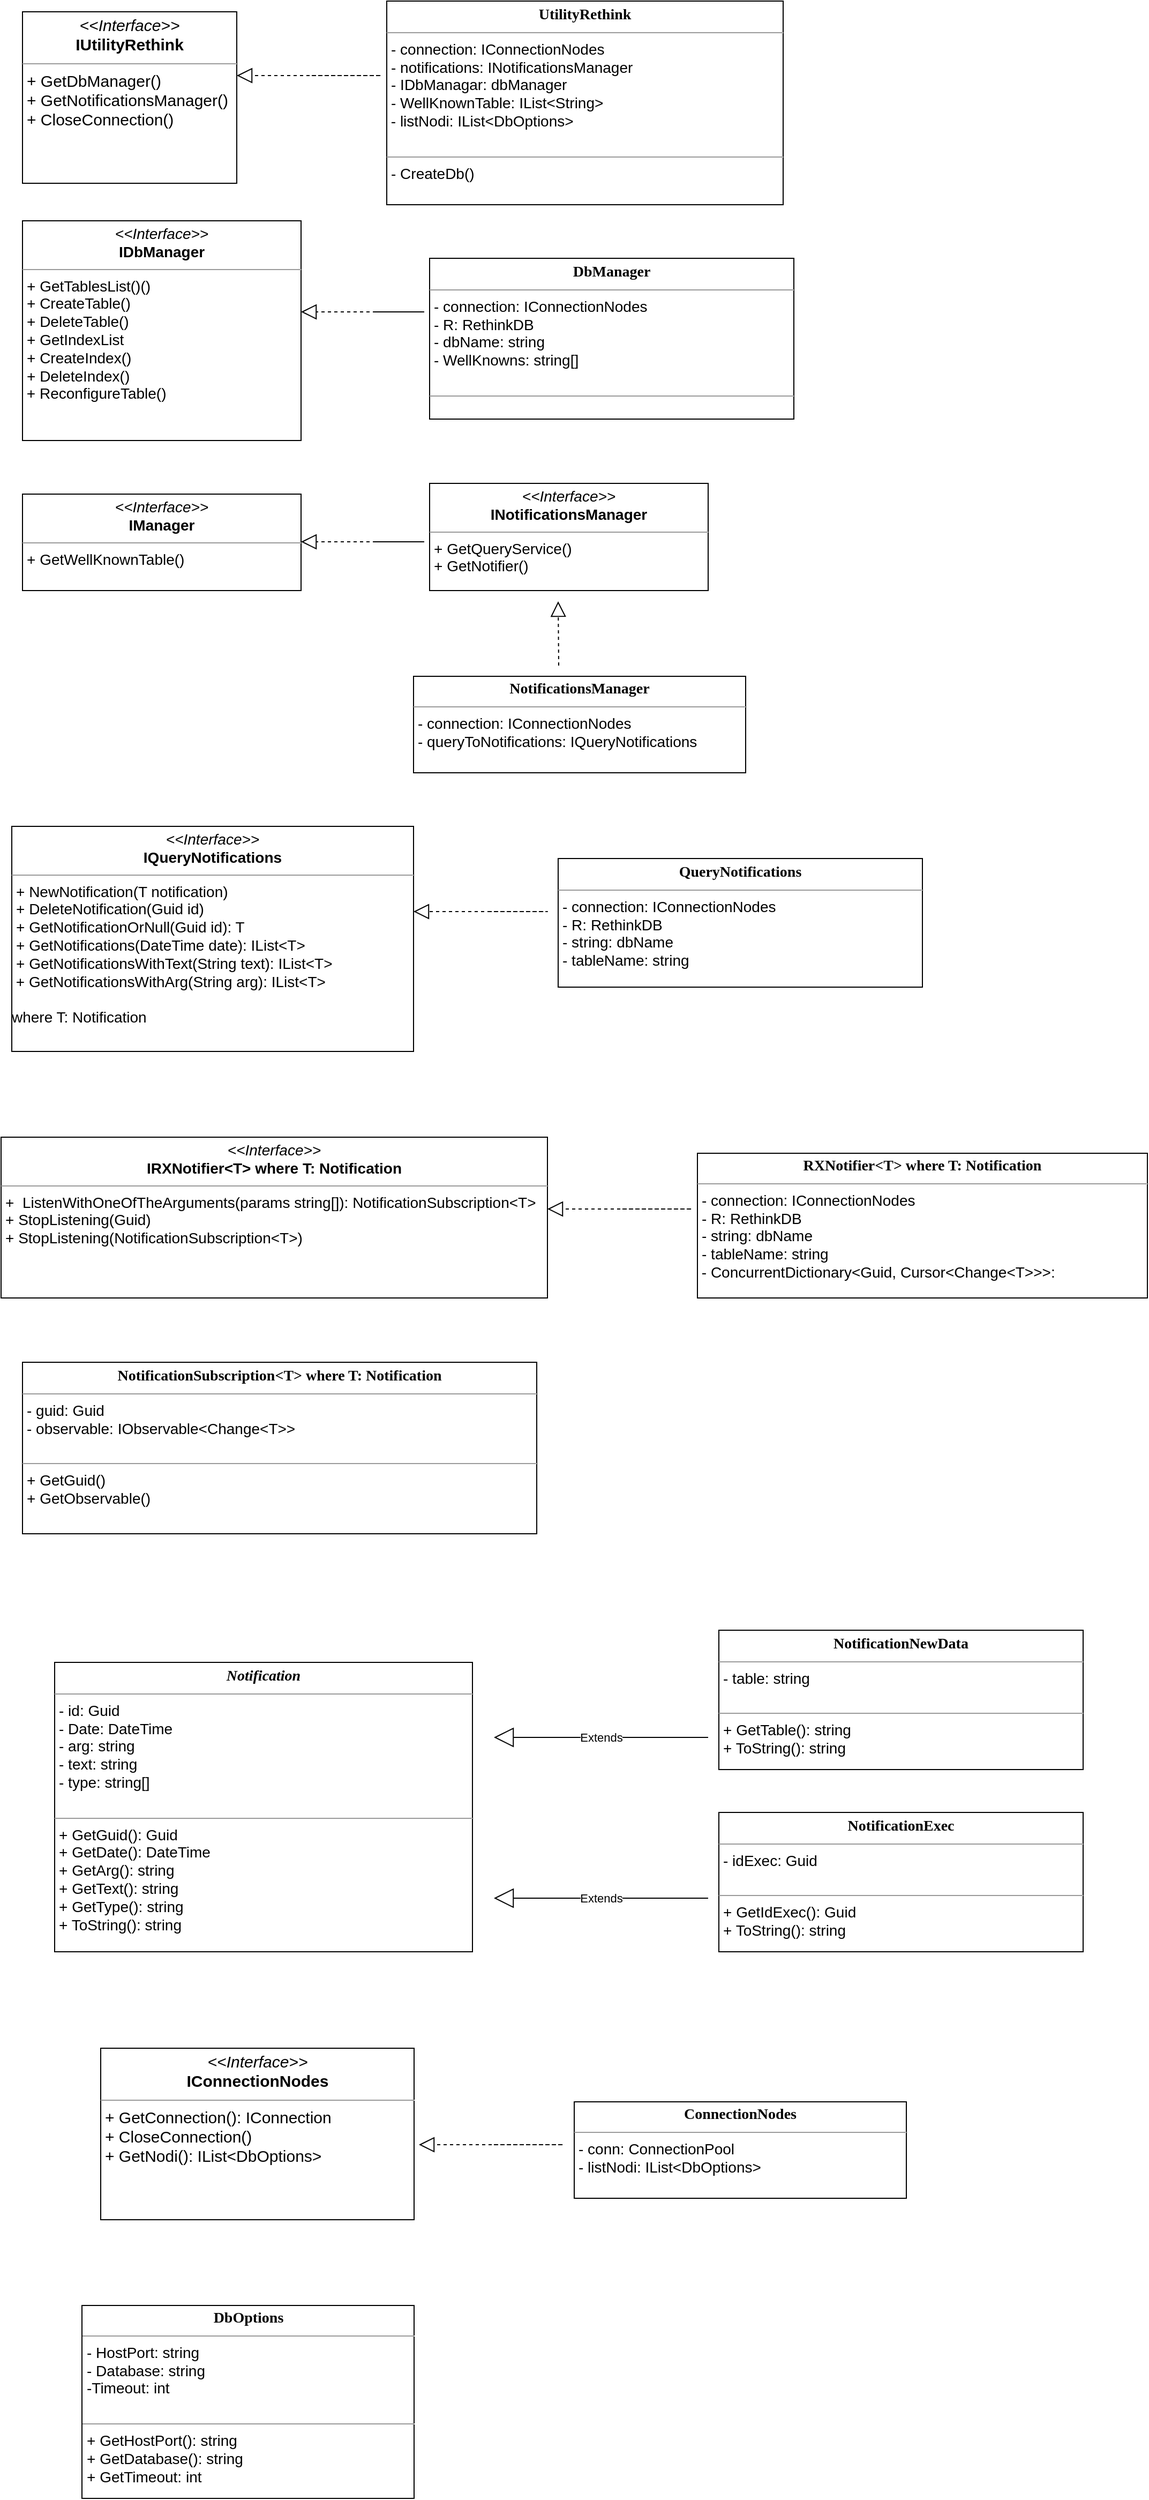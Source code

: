 <mxfile version="13.10.1" type="device"><diagram name="Page-1" id="c4acf3e9-155e-7222-9cf6-157b1a14988f"><mxGraphModel dx="1422" dy="737" grid="1" gridSize="10" guides="1" tooltips="1" connect="1" arrows="1" fold="1" page="1" pageScale="1" pageWidth="850" pageHeight="1100" background="#ffffff" math="0" shadow="0"><root><mxCell id="0"/><mxCell id="1" parent="0"/><mxCell id="5d2195bd80daf111-35" style="edgeStyle=orthogonalEdgeStyle;rounded=0;html=1;dashed=1;labelBackgroundColor=none;startFill=0;endArrow=open;endFill=0;endSize=10;fontFamily=Verdana;fontSize=10;" parent="1" edge="1"><mxGeometry relative="1" as="geometry"><Array as="points"><mxPoint x="545" y="970"/><mxPoint x="545" y="970"/></Array><mxPoint x="545" y="963" as="sourcePoint"/></mxGeometry></mxCell><mxCell id="5d2195bd80daf111-18" value="&lt;p style=&quot;margin: 4px 0px 0px ; text-align: center ; font-size: 15px&quot;&gt;&lt;font style=&quot;font-size: 15px&quot;&gt;&lt;i&gt;&amp;lt;&amp;lt;Interface&amp;gt;&amp;gt;&lt;/i&gt;&lt;br&gt;&lt;b&gt;IUtilityRethink&lt;/b&gt;&lt;/font&gt;&lt;/p&gt;&lt;hr size=&quot;1&quot; style=&quot;font-size: 15px&quot;&gt;&lt;p style=&quot;margin: 0px 0px 0px 4px ; font-size: 15px&quot;&gt;&lt;font style=&quot;font-size: 15px&quot;&gt;+ GetDbManager()&lt;br&gt;+ GetNotificationsManager()&lt;/font&gt;&lt;/p&gt;&lt;p style=&quot;margin: 0px 0px 0px 4px ; font-size: 15px&quot;&gt;&lt;font style=&quot;font-size: 15px&quot;&gt;+ CloseConnection()&lt;/font&gt;&lt;/p&gt;" style="verticalAlign=top;align=left;overflow=fill;fontSize=12;fontFamily=Helvetica;html=1;rounded=0;shadow=0;comic=0;labelBackgroundColor=none;strokeWidth=1" parent="1" vertex="1"><mxGeometry x="60" y="80" width="200" height="160" as="geometry"/></mxCell><mxCell id="5d2195bd80daf111-19" value="&lt;p style=&quot;margin: 4px 0px 0px ; text-align: center ; font-size: 14px&quot;&gt;&lt;font style=&quot;font-size: 14px&quot;&gt;&lt;b style=&quot;font-family: &amp;#34;verdana&amp;#34;&quot;&gt;UtilityRethink&lt;/b&gt;&lt;br&gt;&lt;/font&gt;&lt;/p&gt;&lt;hr size=&quot;1&quot; style=&quot;font-size: 14px&quot;&gt;&lt;p style=&quot;margin: 0px 0px 0px 4px ; font-size: 14px&quot;&gt;&lt;span&gt;&lt;font style=&quot;font-size: 14px&quot;&gt;- connection: IConnectionNodes&lt;/font&gt;&lt;/span&gt;&lt;/p&gt;&lt;p style=&quot;margin: 0px 0px 0px 4px ; font-size: 14px&quot;&gt;&lt;span&gt;&lt;font style=&quot;font-size: 14px&quot;&gt;- notifications: INotificationsManager&lt;/font&gt;&lt;/span&gt;&lt;/p&gt;&lt;p style=&quot;margin: 0px 0px 0px 4px ; font-size: 14px&quot;&gt;&lt;span&gt;&lt;font style=&quot;font-size: 14px&quot;&gt;- IDbManagar: dbManager&lt;/font&gt;&lt;/span&gt;&lt;/p&gt;&lt;p style=&quot;margin: 0px 0px 0px 4px ; font-size: 14px&quot;&gt;&lt;font style=&quot;font-size: 14px&quot;&gt;&lt;span&gt;- WellKnownTable: IList&amp;lt;String&amp;gt;&lt;/span&gt;&lt;br&gt;&lt;/font&gt;&lt;/p&gt;&lt;font style=&quot;font-size: 14px&quot;&gt;&lt;span&gt;&amp;nbsp;- listNodi: IList&amp;lt;DbOptions&amp;gt;&amp;nbsp;&lt;br&gt;&lt;/span&gt;&lt;br&gt;&lt;/font&gt;&lt;hr size=&quot;1&quot; style=&quot;font-size: 14px&quot;&gt;&lt;p style=&quot;margin: 0px 0px 0px 4px ; font-size: 14px&quot;&gt;&lt;font style=&quot;font-size: 14px&quot;&gt;- CreateDb()&lt;/font&gt;&lt;br&gt;&lt;/p&gt;" style="verticalAlign=top;align=left;overflow=fill;fontSize=12;fontFamily=Helvetica;html=1;rounded=0;shadow=0;comic=0;labelBackgroundColor=none;strokeWidth=1" parent="1" vertex="1"><mxGeometry x="400" y="70" width="370" height="190" as="geometry"/></mxCell><mxCell id="zINS2U8vqnXqfsgU79RM-7" value="" style="endArrow=block;dashed=1;endFill=0;endSize=12;html=1;" parent="1" edge="1"><mxGeometry width="160" relative="1" as="geometry"><mxPoint x="330" y="139.5" as="sourcePoint"/><mxPoint x="260" y="139.5" as="targetPoint"/><Array as="points"><mxPoint x="400" y="139.5"/></Array></mxGeometry></mxCell><mxCell id="zINS2U8vqnXqfsgU79RM-11" value="&lt;p style=&quot;margin: 4px 0px 0px ; text-align: center ; font-size: 14px&quot;&gt;&lt;font style=&quot;font-size: 14px&quot;&gt;&lt;i&gt;&amp;lt;&amp;lt;Interface&amp;gt;&amp;gt;&lt;/i&gt;&lt;br&gt;&lt;b&gt;IDbManager&lt;/b&gt;&lt;/font&gt;&lt;/p&gt;&lt;hr size=&quot;1&quot; style=&quot;font-size: 14px&quot;&gt;&lt;p style=&quot;margin: 0px 0px 0px 4px ; font-size: 14px&quot;&gt;&lt;font style=&quot;font-size: 14px&quot;&gt;+ GetTablesList()()&lt;br&gt;+ CreateTable()&lt;/font&gt;&lt;/p&gt;&lt;p style=&quot;margin: 0px 0px 0px 4px ; font-size: 14px&quot;&gt;&lt;font style=&quot;font-size: 14px&quot;&gt;+ DeleteTable()&lt;/font&gt;&lt;/p&gt;&lt;p style=&quot;margin: 0px 0px 0px 4px ; font-size: 14px&quot;&gt;&lt;font style=&quot;font-size: 14px&quot;&gt;+&amp;nbsp;GetIndexList&lt;/font&gt;&lt;/p&gt;&lt;p style=&quot;margin: 0px 0px 0px 4px ; font-size: 14px&quot;&gt;&lt;font style=&quot;font-size: 14px&quot;&gt;+&amp;nbsp;CreateIndex()&lt;/font&gt;&lt;/p&gt;&lt;p style=&quot;margin: 0px 0px 0px 4px ; font-size: 14px&quot;&gt;&lt;span&gt;&lt;font style=&quot;font-size: 14px&quot;&gt;+ DeleteIndex()&lt;/font&gt;&lt;/span&gt;&lt;/p&gt;&lt;p style=&quot;margin: 0px 0px 0px 4px ; font-size: 14px&quot;&gt;&lt;/p&gt;&lt;font style=&quot;font-size: 14px&quot;&gt;&amp;nbsp;+ ReconfigureTable()&lt;/font&gt;" style="verticalAlign=top;align=left;overflow=fill;fontSize=12;fontFamily=Helvetica;html=1;rounded=0;shadow=0;comic=0;labelBackgroundColor=none;strokeWidth=1" parent="1" vertex="1"><mxGeometry x="60" y="275" width="260" height="205" as="geometry"/></mxCell><mxCell id="zINS2U8vqnXqfsgU79RM-12" value="&lt;p style=&quot;margin: 4px 0px 0px ; text-align: center ; font-size: 14px&quot;&gt;&lt;font style=&quot;font-size: 14px&quot; face=&quot;verdana&quot;&gt;&lt;b&gt;DbManager&lt;/b&gt;&lt;/font&gt;&lt;/p&gt;&lt;hr size=&quot;1&quot; style=&quot;font-size: 14px&quot;&gt;&lt;p style=&quot;margin: 0px 0px 0px 4px ; font-size: 14px&quot;&gt;&lt;span&gt;&lt;font style=&quot;font-size: 14px&quot;&gt;- connection: IConnectionNodes&lt;/font&gt;&lt;/span&gt;&lt;/p&gt;&lt;p style=&quot;margin: 0px 0px 0px 4px ; font-size: 14px&quot;&gt;&lt;span&gt;&lt;font style=&quot;font-size: 14px&quot;&gt;- R: RethinkDB&lt;/font&gt;&lt;/span&gt;&lt;/p&gt;&lt;p style=&quot;margin: 0px 0px 0px 4px ; font-size: 14px&quot;&gt;&lt;span&gt;&lt;font style=&quot;font-size: 14px&quot;&gt;- dbName: string&lt;/font&gt;&lt;/span&gt;&lt;/p&gt;&lt;p style=&quot;margin: 0px 0px 0px 4px ; font-size: 14px&quot;&gt;&lt;font style=&quot;font-size: 14px&quot;&gt;&lt;span&gt;- WellKnowns: string[]&lt;/span&gt;&lt;/font&gt;&lt;/p&gt;&lt;font style=&quot;font-size: 14px&quot;&gt;&lt;span&gt;&amp;nbsp;&lt;/span&gt;&lt;br&gt;&lt;/font&gt;&lt;hr size=&quot;1&quot; style=&quot;font-size: 14px&quot;&gt;&lt;p style=&quot;margin: 0px 0px 0px 4px ; font-size: 14px&quot;&gt;&lt;br&gt;&lt;/p&gt;" style="verticalAlign=top;align=left;overflow=fill;fontSize=12;fontFamily=Helvetica;html=1;rounded=0;shadow=0;comic=0;labelBackgroundColor=none;strokeWidth=1" parent="1" vertex="1"><mxGeometry x="440" y="310" width="340" height="150" as="geometry"/></mxCell><mxCell id="zINS2U8vqnXqfsgU79RM-13" value="" style="endArrow=block;dashed=1;endFill=0;endSize=12;html=1;" parent="1" edge="1"><mxGeometry width="160" relative="1" as="geometry"><mxPoint x="390" y="360" as="sourcePoint"/><mxPoint x="320" y="360" as="targetPoint"/><Array as="points"><mxPoint x="440" y="360"/></Array></mxGeometry></mxCell><mxCell id="zINS2U8vqnXqfsgU79RM-18" value="&lt;p style=&quot;margin: 4px 0px 0px ; text-align: center&quot;&gt;&lt;font&gt;&lt;i style=&quot;font-size: 14px&quot;&gt;&amp;lt;&amp;lt;Interface&amp;gt;&amp;gt;&lt;/i&gt;&lt;br&gt;&lt;span style=&quot;font-size: 14px&quot;&gt;&lt;b&gt;INotificationsManager&lt;/b&gt;&lt;/span&gt;&lt;br&gt;&lt;/font&gt;&lt;/p&gt;&lt;hr size=&quot;1&quot; style=&quot;font-size: 14px&quot;&gt;&lt;p style=&quot;margin: 0px 0px 0px 4px ; font-size: 14px&quot;&gt;&lt;font style=&quot;font-size: 14px&quot;&gt;+ GetQueryService()&lt;br&gt;+ GetNotifier()&lt;/font&gt;&lt;/p&gt;&lt;p style=&quot;margin: 0px 0px 0px 4px ; font-size: 14px&quot;&gt;&lt;br&gt;&lt;/p&gt;" style="verticalAlign=top;align=left;overflow=fill;fontSize=12;fontFamily=Helvetica;html=1;rounded=0;shadow=0;comic=0;labelBackgroundColor=none;strokeWidth=1" parent="1" vertex="1"><mxGeometry x="440" y="520" width="260" height="100" as="geometry"/></mxCell><mxCell id="zINS2U8vqnXqfsgU79RM-19" value="" style="endArrow=block;dashed=1;endFill=0;endSize=12;html=1;" parent="1" edge="1"><mxGeometry width="160" relative="1" as="geometry"><mxPoint x="390" y="574.5" as="sourcePoint"/><mxPoint x="320" y="574.5" as="targetPoint"/><Array as="points"><mxPoint x="440" y="574.5"/></Array></mxGeometry></mxCell><mxCell id="zINS2U8vqnXqfsgU79RM-20" value="&lt;p style=&quot;margin: 4px 0px 0px ; text-align: center&quot;&gt;&lt;font face=&quot;verdana&quot;&gt;&lt;span style=&quot;font-size: 14px&quot;&gt;&lt;b&gt;NotificationsManager&lt;/b&gt;&lt;/span&gt;&lt;/font&gt;&lt;br&gt;&lt;/p&gt;&lt;hr size=&quot;1&quot; style=&quot;font-size: 14px&quot;&gt;&lt;p style=&quot;margin: 0px 0px 0px 4px ; font-size: 14px&quot;&gt;&lt;span&gt;&lt;font style=&quot;font-size: 14px&quot;&gt;- connection: IConnectionNodes&lt;/font&gt;&lt;/span&gt;&lt;/p&gt;&lt;p style=&quot;margin: 0px 0px 0px 4px ; font-size: 14px&quot;&gt;&lt;span&gt;&lt;font style=&quot;font-size: 14px&quot;&gt;- queryToNotifications: IQueryNotifications&lt;/font&gt;&lt;/span&gt;&lt;/p&gt;&lt;font style=&quot;font-size: 14px&quot;&gt;&lt;span&gt;&amp;nbsp;&lt;/span&gt;&lt;br&gt;&lt;/font&gt;&lt;hr size=&quot;1&quot; style=&quot;font-size: 14px&quot;&gt;&lt;p style=&quot;margin: 0px 0px 0px 4px ; font-size: 14px&quot;&gt;&lt;br&gt;&lt;/p&gt;" style="verticalAlign=top;align=left;overflow=fill;fontSize=12;fontFamily=Helvetica;html=1;rounded=0;shadow=0;comic=0;labelBackgroundColor=none;strokeWidth=1" parent="1" vertex="1"><mxGeometry x="425" y="700" width="310" height="90" as="geometry"/></mxCell><mxCell id="zINS2U8vqnXqfsgU79RM-21" value="&lt;p style=&quot;margin: 4px 0px 0px ; text-align: center&quot;&gt;&lt;font&gt;&lt;i style=&quot;font-size: 14px&quot;&gt;&amp;lt;&amp;lt;Interface&amp;gt;&amp;gt;&lt;/i&gt;&lt;br&gt;&lt;span style=&quot;font-size: 14px&quot;&gt;&lt;b&gt;IManager&lt;/b&gt;&lt;/span&gt;&lt;/font&gt;&lt;/p&gt;&lt;hr size=&quot;1&quot; style=&quot;font-size: 14px&quot;&gt;&lt;p style=&quot;margin: 0px 0px 0px 4px ; font-size: 14px&quot;&gt;&lt;font style=&quot;font-size: 14px&quot;&gt;+&amp;nbsp;GetWellKnownTable()&lt;br&gt;&lt;/font&gt;&lt;/p&gt;&lt;p style=&quot;margin: 0px 0px 0px 4px ; font-size: 14px&quot;&gt;&lt;br&gt;&lt;/p&gt;" style="verticalAlign=top;align=left;overflow=fill;fontSize=12;fontFamily=Helvetica;html=1;rounded=0;shadow=0;comic=0;labelBackgroundColor=none;strokeWidth=1" parent="1" vertex="1"><mxGeometry x="60" y="530" width="260" height="90" as="geometry"/></mxCell><mxCell id="zINS2U8vqnXqfsgU79RM-23" value="" style="endArrow=block;dashed=1;endFill=0;endSize=12;html=1;" parent="1" edge="1"><mxGeometry width="160" relative="1" as="geometry"><mxPoint x="560.5" y="690" as="sourcePoint"/><mxPoint x="560" y="630" as="targetPoint"/></mxGeometry></mxCell><mxCell id="zINS2U8vqnXqfsgU79RM-24" value="&lt;p style=&quot;margin: 4px 0px 0px ; text-align: center&quot;&gt;&lt;font&gt;&lt;i style=&quot;font-size: 14px&quot;&gt;&amp;lt;&amp;lt;Interface&amp;gt;&amp;gt;&lt;/i&gt;&lt;br&gt;&lt;span style=&quot;font-size: 14px&quot;&gt;&lt;b&gt;IQueryNotifications&lt;/b&gt;&lt;/span&gt;&lt;br&gt;&lt;/font&gt;&lt;/p&gt;&lt;hr size=&quot;1&quot; style=&quot;font-size: 14px&quot;&gt;&lt;p style=&quot;margin: 0px 0px 0px 4px ; font-size: 14px&quot;&gt;&lt;font style=&quot;font-size: 14px&quot;&gt;+ NewNotification(T notification)&lt;br&gt;+ DeleteNotification(Guid id)&lt;/font&gt;&lt;/p&gt;&lt;p style=&quot;margin: 0px 0px 0px 4px ; font-size: 14px&quot;&gt;&lt;font style=&quot;font-size: 14px&quot;&gt;+ GetNotificationOrNull(Guid id): T&amp;nbsp;&lt;/font&gt;&lt;/p&gt;&lt;p style=&quot;margin: 0px 0px 0px 4px ; font-size: 14px&quot;&gt;&lt;font style=&quot;font-size: 14px&quot;&gt;+&amp;nbsp;GetNotifications(DateTime date): IList&amp;lt;T&amp;gt;&lt;/font&gt;&lt;/p&gt;&lt;p style=&quot;margin: 0px 0px 0px 4px ; font-size: 14px&quot;&gt;&lt;font style=&quot;font-size: 14px&quot;&gt;+&amp;nbsp;GetNotificationsWithText(String text): IList&amp;lt;T&amp;gt;&lt;/font&gt;&lt;/p&gt;&lt;p style=&quot;margin: 0px 0px 0px 4px ; font-size: 14px&quot;&gt;&lt;/p&gt;&lt;font style=&quot;font-size: 14px&quot;&gt;&amp;nbsp;+ GetNotificationsWithArg(String arg): IList&amp;lt;T&amp;gt;&lt;br&gt;&lt;br&gt;where T: Notification&lt;br&gt;&lt;/font&gt;" style="verticalAlign=top;align=left;overflow=fill;fontSize=12;fontFamily=Helvetica;html=1;rounded=0;shadow=0;comic=0;labelBackgroundColor=none;strokeWidth=1" parent="1" vertex="1"><mxGeometry x="50" y="840" width="375" height="210" as="geometry"/></mxCell><mxCell id="zINS2U8vqnXqfsgU79RM-25" value="" style="endArrow=block;dashed=1;endFill=0;endSize=12;html=1;" parent="1" edge="1"><mxGeometry width="160" relative="1" as="geometry"><mxPoint x="495" y="919.5" as="sourcePoint"/><mxPoint x="425" y="919.5" as="targetPoint"/><Array as="points"><mxPoint x="555" y="919.5"/></Array></mxGeometry></mxCell><mxCell id="zINS2U8vqnXqfsgU79RM-26" value="&lt;p style=&quot;margin: 4px 0px 0px ; text-align: center ; font-size: 14px&quot;&gt;&lt;font face=&quot;verdana&quot;&gt;&lt;b&gt;QueryNotifications&lt;/b&gt;&lt;/font&gt;&lt;/p&gt;&lt;hr size=&quot;1&quot; style=&quot;font-size: 14px&quot;&gt;&lt;p style=&quot;margin: 0px 0px 0px 4px ; font-size: 14px&quot;&gt;&lt;span&gt;&lt;font style=&quot;font-size: 14px&quot;&gt;- connection: IConnectionNodes&lt;/font&gt;&lt;/span&gt;&lt;/p&gt;&lt;p style=&quot;margin: 0px 0px 0px 4px ; font-size: 14px&quot;&gt;&lt;span&gt;&lt;font style=&quot;font-size: 14px&quot;&gt;- R: RethinkDB&lt;/font&gt;&lt;/span&gt;&lt;/p&gt;&lt;p style=&quot;margin: 0px 0px 0px 4px ; font-size: 14px&quot;&gt;&lt;span&gt;&lt;font style=&quot;font-size: 14px&quot;&gt;- string: dbName&lt;/font&gt;&lt;/span&gt;&lt;/p&gt;&lt;p style=&quot;margin: 0px 0px 0px 4px ; font-size: 14px&quot;&gt;&lt;font style=&quot;font-size: 14px&quot;&gt;&lt;span&gt;- tableName: string&lt;/span&gt;&lt;/font&gt;&lt;/p&gt;&lt;font style=&quot;font-size: 14px&quot;&gt;&lt;span&gt;&amp;nbsp;&lt;/span&gt;&lt;br&gt;&lt;/font&gt;&lt;hr size=&quot;1&quot; style=&quot;font-size: 14px&quot;&gt;&lt;p style=&quot;margin: 0px 0px 0px 4px ; font-size: 14px&quot;&gt;&lt;br&gt;&lt;/p&gt;" style="verticalAlign=top;align=left;overflow=fill;fontSize=12;fontFamily=Helvetica;html=1;rounded=0;shadow=0;comic=0;labelBackgroundColor=none;strokeWidth=1" parent="1" vertex="1"><mxGeometry x="560" y="870" width="340" height="120" as="geometry"/></mxCell><mxCell id="zINS2U8vqnXqfsgU79RM-30" value="&lt;p style=&quot;margin: 4px 0px 0px ; text-align: center ; font-size: 14px&quot;&gt;&lt;font style=&quot;font-size: 14px&quot;&gt;&lt;i&gt;&amp;lt;&amp;lt;Interface&amp;gt;&amp;gt;&lt;/i&gt;&lt;br&gt;&lt;b&gt;IRXNotifier&amp;lt;T&amp;gt;&amp;nbsp;where T: Notification&lt;/b&gt;&lt;/font&gt;&lt;/p&gt;&lt;hr size=&quot;1&quot; style=&quot;font-size: 14px&quot;&gt;&lt;p style=&quot;margin: 0px 0px 0px 4px ; font-size: 14px&quot;&gt;&lt;font style=&quot;font-size: 14px&quot;&gt;+ &amp;nbsp;ListenWithOneOfTheArguments(params string[]): NotificationSubscription&amp;lt;T&amp;gt;&lt;br&gt;+ StopListening(Guid)&lt;/font&gt;&lt;/p&gt;&lt;p style=&quot;margin: 0px 0px 0px 4px ; font-size: 14px&quot;&gt;&lt;font style=&quot;font-size: 14px&quot;&gt;+ StopListening(NotificationSubscription&amp;lt;T&amp;gt;)&lt;/font&gt;&lt;/p&gt;" style="verticalAlign=top;align=left;overflow=fill;fontSize=12;fontFamily=Helvetica;html=1;rounded=0;shadow=0;comic=0;labelBackgroundColor=none;strokeWidth=1" parent="1" vertex="1"><mxGeometry x="40" y="1130" width="510" height="150" as="geometry"/></mxCell><mxCell id="zINS2U8vqnXqfsgU79RM-31" value="" style="endArrow=block;dashed=1;endFill=0;endSize=12;html=1;" parent="1" edge="1"><mxGeometry width="160" relative="1" as="geometry"><mxPoint x="620" y="1197" as="sourcePoint"/><mxPoint x="550" y="1197" as="targetPoint"/><Array as="points"><mxPoint x="690" y="1197"/></Array></mxGeometry></mxCell><mxCell id="zINS2U8vqnXqfsgU79RM-32" value="&lt;p style=&quot;margin: 4px 0px 0px ; text-align: center&quot;&gt;&lt;font face=&quot;verdana&quot;&gt;&lt;span style=&quot;font-size: 14px&quot;&gt;&lt;b&gt;RXNotifier&amp;lt;T&amp;gt; where T: Notification&lt;/b&gt;&lt;/span&gt;&lt;/font&gt;&lt;br&gt;&lt;/p&gt;&lt;hr size=&quot;1&quot; style=&quot;font-size: 14px&quot;&gt;&lt;p style=&quot;margin: 0px 0px 0px 4px ; font-size: 14px&quot;&gt;&lt;span&gt;&lt;font style=&quot;font-size: 14px&quot;&gt;- connection: IConnectionNodes&lt;/font&gt;&lt;/span&gt;&lt;/p&gt;&lt;p style=&quot;margin: 0px 0px 0px 4px ; font-size: 14px&quot;&gt;&lt;span&gt;&lt;font style=&quot;font-size: 14px&quot;&gt;- R: RethinkDB&lt;/font&gt;&lt;/span&gt;&lt;/p&gt;&lt;p style=&quot;margin: 0px 0px 0px 4px ; font-size: 14px&quot;&gt;&lt;span&gt;&lt;font style=&quot;font-size: 14px&quot;&gt;- string: dbName&lt;/font&gt;&lt;/span&gt;&lt;/p&gt;&lt;p style=&quot;margin: 0px 0px 0px 4px ; font-size: 14px&quot;&gt;&lt;font style=&quot;font-size: 14px&quot;&gt;&lt;span&gt;- tableName: string&lt;/span&gt;&lt;/font&gt;&lt;/p&gt;&lt;span style=&quot;font-size: 14px&quot;&gt;&amp;nbsp;- ConcurrentDictionary&amp;lt;Guid, Cursor&amp;lt;Change&amp;lt;T&amp;gt;&amp;gt;&amp;gt;:&amp;nbsp;&lt;/span&gt;&lt;p style=&quot;margin: 0px 0px 0px 4px ; font-size: 14px&quot;&gt;&lt;font style=&quot;font-size: 14px&quot;&gt;&lt;span&gt;&amp;nbsp;&lt;/span&gt;&lt;/font&gt;&lt;/p&gt;&lt;font style=&quot;font-size: 14px&quot;&gt;&lt;br&gt;&lt;/font&gt;&lt;hr size=&quot;1&quot; style=&quot;font-size: 14px&quot;&gt;&lt;p style=&quot;margin: 0px 0px 0px 4px ; font-size: 14px&quot;&gt;&lt;br&gt;&lt;/p&gt;" style="verticalAlign=top;align=left;overflow=fill;fontSize=12;fontFamily=Helvetica;html=1;rounded=0;shadow=0;comic=0;labelBackgroundColor=none;strokeWidth=1" parent="1" vertex="1"><mxGeometry x="690" y="1145" width="420" height="135" as="geometry"/></mxCell><mxCell id="zINS2U8vqnXqfsgU79RM-33" value="&lt;p style=&quot;margin: 4px 0px 0px ; text-align: center ; font-size: 14px&quot;&gt;&lt;font face=&quot;verdana&quot;&gt;&lt;b&gt;NotificationSubscription&amp;lt;T&amp;gt; where T: Notification&lt;/b&gt;&lt;/font&gt;&lt;/p&gt;&lt;hr size=&quot;1&quot; style=&quot;font-size: 14px&quot;&gt;&lt;p style=&quot;margin: 0px 0px 0px 4px ; font-size: 14px&quot;&gt;&lt;span&gt;&lt;font style=&quot;font-size: 14px&quot;&gt;- guid: Guid&lt;/font&gt;&lt;/span&gt;&lt;/p&gt;&lt;p style=&quot;margin: 0px 0px 0px 4px ; font-size: 14px&quot;&gt;&lt;span&gt;&lt;font style=&quot;font-size: 14px&quot;&gt;- observable: IObservable&amp;lt;Change&amp;lt;T&amp;gt;&amp;gt;&amp;nbsp;&lt;/font&gt;&lt;/span&gt;&lt;/p&gt;&lt;font style=&quot;font-size: 14px&quot;&gt;&lt;span&gt;&amp;nbsp;&lt;/span&gt;&lt;br&gt;&lt;/font&gt;&lt;hr size=&quot;1&quot; style=&quot;font-size: 14px&quot;&gt;&lt;p style=&quot;margin: 0px 0px 0px 4px ; font-size: 14px&quot;&gt;+ GetGuid()&lt;/p&gt;&lt;p style=&quot;margin: 0px 0px 0px 4px ; font-size: 14px&quot;&gt;+ GetObservable()&lt;/p&gt;" style="verticalAlign=top;align=left;overflow=fill;fontSize=12;fontFamily=Helvetica;html=1;rounded=0;shadow=0;comic=0;labelBackgroundColor=none;strokeWidth=1" parent="1" vertex="1"><mxGeometry x="60" y="1340" width="480" height="160" as="geometry"/></mxCell><mxCell id="zINS2U8vqnXqfsgU79RM-34" value="&lt;p style=&quot;margin: 4px 0px 0px ; text-align: center ; font-size: 14px&quot;&gt;&lt;font face=&quot;verdana&quot;&gt;&lt;b&gt;&lt;i&gt;Notification&lt;/i&gt;&lt;/b&gt;&lt;/font&gt;&lt;/p&gt;&lt;hr size=&quot;1&quot; style=&quot;font-size: 14px&quot;&gt;&lt;p style=&quot;margin: 0px 0px 0px 4px ; font-size: 14px&quot;&gt;&lt;span&gt;&lt;font style=&quot;font-size: 14px&quot;&gt;- id: Guid&lt;/font&gt;&lt;/span&gt;&lt;/p&gt;&lt;p style=&quot;margin: 0px 0px 0px 4px ; font-size: 14px&quot;&gt;&lt;span&gt;&lt;font style=&quot;font-size: 14px&quot;&gt;- Date: DateTime&lt;/font&gt;&lt;/span&gt;&lt;/p&gt;&lt;p style=&quot;margin: 0px 0px 0px 4px ; font-size: 14px&quot;&gt;&lt;span&gt;&lt;font style=&quot;font-size: 14px&quot;&gt;- arg: string&amp;nbsp;&lt;/font&gt;&lt;/span&gt;&lt;/p&gt;&lt;p style=&quot;margin: 0px 0px 0px 4px ; font-size: 14px&quot;&gt;&lt;span&gt;&lt;font style=&quot;font-size: 14px&quot;&gt;- text: string&lt;/font&gt;&lt;/span&gt;&lt;/p&gt;&lt;p style=&quot;margin: 0px 0px 0px 4px ; font-size: 14px&quot;&gt;&lt;font style=&quot;font-size: 14px&quot;&gt;&lt;span&gt;- type: string[]&lt;/span&gt;&lt;/font&gt;&lt;/p&gt;&lt;font style=&quot;font-size: 14px&quot;&gt;&lt;span&gt;&amp;nbsp;&lt;/span&gt;&lt;br&gt;&lt;/font&gt;&lt;hr size=&quot;1&quot; style=&quot;font-size: 14px&quot;&gt;&lt;p style=&quot;margin: 0px 0px 0px 4px ; font-size: 14px&quot;&gt;+ GetGuid(): Guid&lt;/p&gt;&lt;p style=&quot;margin: 0px 0px 0px 4px ; font-size: 14px&quot;&gt;+ GetDate(): DateTime&lt;/p&gt;&lt;p style=&quot;margin: 0px 0px 0px 4px ; font-size: 14px&quot;&gt;+ GetArg(): string&lt;/p&gt;&lt;p style=&quot;margin: 0px 0px 0px 4px ; font-size: 14px&quot;&gt;+ GetText(): string&lt;/p&gt;&lt;p style=&quot;margin: 0px 0px 0px 4px ; font-size: 14px&quot;&gt;+ GetType(): string&lt;/p&gt;&lt;p style=&quot;margin: 0px 0px 0px 4px ; font-size: 14px&quot;&gt;+ ToString(): string&lt;/p&gt;&lt;p style=&quot;margin: 0px 0px 0px 4px ; font-size: 14px&quot;&gt;&lt;br&gt;&lt;/p&gt;" style="verticalAlign=top;align=left;overflow=fill;fontSize=12;fontFamily=Helvetica;html=1;rounded=0;shadow=0;comic=0;labelBackgroundColor=none;strokeWidth=1" parent="1" vertex="1"><mxGeometry x="90" y="1620" width="390" height="270" as="geometry"/></mxCell><mxCell id="zINS2U8vqnXqfsgU79RM-35" value="&lt;p style=&quot;margin: 4px 0px 0px ; text-align: center ; font-size: 14px&quot;&gt;&lt;font face=&quot;verdana&quot;&gt;&lt;b&gt;NotificationNewData&lt;/b&gt;&lt;/font&gt;&lt;/p&gt;&lt;hr size=&quot;1&quot; style=&quot;font-size: 14px&quot;&gt;&lt;p style=&quot;margin: 0px 0px 0px 4px ; font-size: 14px&quot;&gt;&lt;span&gt;&lt;font style=&quot;font-size: 14px&quot;&gt;- table: string&lt;/font&gt;&lt;/span&gt;&lt;/p&gt;&lt;font style=&quot;font-size: 14px&quot;&gt;&lt;span&gt;&amp;nbsp;&lt;/span&gt;&lt;br&gt;&lt;/font&gt;&lt;hr size=&quot;1&quot; style=&quot;font-size: 14px&quot;&gt;&lt;p style=&quot;margin: 0px 0px 0px 4px ; font-size: 14px&quot;&gt;+ GetTable(): string&lt;/p&gt;&lt;p style=&quot;margin: 0px 0px 0px 4px ; font-size: 14px&quot;&gt;+ ToString(): string&lt;/p&gt;" style="verticalAlign=top;align=left;overflow=fill;fontSize=12;fontFamily=Helvetica;html=1;rounded=0;shadow=0;comic=0;labelBackgroundColor=none;strokeWidth=1" parent="1" vertex="1"><mxGeometry x="710" y="1590" width="340" height="130" as="geometry"/></mxCell><mxCell id="zINS2U8vqnXqfsgU79RM-36" value="&lt;p style=&quot;margin: 4px 0px 0px ; text-align: center ; font-size: 14px&quot;&gt;&lt;font face=&quot;verdana&quot;&gt;&lt;b&gt;NotificationExec&lt;/b&gt;&lt;/font&gt;&lt;/p&gt;&lt;hr size=&quot;1&quot; style=&quot;font-size: 14px&quot;&gt;&lt;p style=&quot;margin: 0px 0px 0px 4px ; font-size: 14px&quot;&gt;&lt;span&gt;&lt;font style=&quot;font-size: 14px&quot;&gt;- idExec: Guid&lt;br&gt;&lt;/font&gt;&lt;/span&gt;&lt;/p&gt;&lt;font style=&quot;font-size: 14px&quot;&gt;&lt;span&gt;&amp;nbsp;&lt;/span&gt;&lt;br&gt;&lt;/font&gt;&lt;hr size=&quot;1&quot; style=&quot;font-size: 14px&quot;&gt;&lt;p style=&quot;margin: 0px 0px 0px 4px ; font-size: 14px&quot;&gt;+ GetIdExec(): Guid&lt;/p&gt;&lt;p style=&quot;margin: 0px 0px 0px 4px ; font-size: 14px&quot;&gt;+ ToString(): string&lt;/p&gt;" style="verticalAlign=top;align=left;overflow=fill;fontSize=12;fontFamily=Helvetica;html=1;rounded=0;shadow=0;comic=0;labelBackgroundColor=none;strokeWidth=1" parent="1" vertex="1"><mxGeometry x="710" y="1760" width="340" height="130" as="geometry"/></mxCell><mxCell id="zINS2U8vqnXqfsgU79RM-37" value="Extends" style="endArrow=block;endSize=16;endFill=0;html=1;" parent="1" edge="1"><mxGeometry width="160" relative="1" as="geometry"><mxPoint x="700" y="1690" as="sourcePoint"/><mxPoint x="500" y="1690" as="targetPoint"/><mxPoint as="offset"/></mxGeometry></mxCell><mxCell id="zINS2U8vqnXqfsgU79RM-38" value="Extends" style="endArrow=block;endSize=16;endFill=0;html=1;" parent="1" edge="1"><mxGeometry width="160" relative="1" as="geometry"><mxPoint x="700" y="1840" as="sourcePoint"/><mxPoint x="500" y="1840" as="targetPoint"/><mxPoint as="offset"/></mxGeometry></mxCell><mxCell id="zINS2U8vqnXqfsgU79RM-39" value="&lt;p style=&quot;margin: 4px 0px 0px ; text-align: center ; font-size: 15px&quot;&gt;&lt;font style=&quot;font-size: 15px&quot;&gt;&lt;i&gt;&amp;lt;&amp;lt;Interface&amp;gt;&amp;gt;&lt;/i&gt;&lt;br&gt;&lt;b&gt;IConnectionNodes&lt;/b&gt;&lt;/font&gt;&lt;/p&gt;&lt;hr size=&quot;1&quot; style=&quot;font-size: 15px&quot;&gt;&lt;p style=&quot;margin: 0px 0px 0px 4px ; font-size: 15px&quot;&gt;&lt;font style=&quot;font-size: 15px&quot;&gt;+ GetConnection():&amp;nbsp;IConnection&lt;br&gt;+ CloseConnection()&lt;/font&gt;&lt;/p&gt;&lt;p style=&quot;margin: 0px 0px 0px 4px ; font-size: 15px&quot;&gt;&lt;font style=&quot;font-size: 15px&quot;&gt;+ GetNodi():&amp;nbsp;IList&amp;lt;DbOptions&amp;gt;&lt;/font&gt;&lt;/p&gt;" style="verticalAlign=top;align=left;overflow=fill;fontSize=12;fontFamily=Helvetica;html=1;rounded=0;shadow=0;comic=0;labelBackgroundColor=none;strokeWidth=1" parent="1" vertex="1"><mxGeometry x="133" y="1980" width="292.5" height="160" as="geometry"/></mxCell><mxCell id="zINS2U8vqnXqfsgU79RM-40" value="" style="endArrow=block;dashed=1;endFill=0;endSize=12;html=1;" parent="1" edge="1"><mxGeometry width="160" relative="1" as="geometry"><mxPoint x="500" y="2070" as="sourcePoint"/><mxPoint x="430" y="2070" as="targetPoint"/><Array as="points"><mxPoint x="570" y="2070"/></Array></mxGeometry></mxCell><mxCell id="zINS2U8vqnXqfsgU79RM-41" value="&lt;p style=&quot;margin: 4px 0px 0px ; text-align: center&quot;&gt;&lt;font face=&quot;verdana&quot;&gt;&lt;span style=&quot;font-size: 14px&quot;&gt;&lt;b&gt;ConnectionNodes&lt;/b&gt;&lt;/span&gt;&lt;/font&gt;&lt;/p&gt;&lt;hr size=&quot;1&quot; style=&quot;font-size: 14px&quot;&gt;&lt;p style=&quot;margin: 0px 0px 0px 4px ; font-size: 14px&quot;&gt;&lt;span&gt;&lt;font style=&quot;font-size: 14px&quot;&gt;- conn: ConnectionPool&lt;/font&gt;&lt;/span&gt;&lt;/p&gt;&lt;p style=&quot;margin: 0px 0px 0px 4px ; font-size: 14px&quot;&gt;&lt;span&gt;&lt;font style=&quot;font-size: 14px&quot;&gt;- listNodi: IList&amp;lt;DbOptions&amp;gt;&lt;/font&gt;&lt;/span&gt;&lt;/p&gt;&lt;font style=&quot;font-size: 14px&quot;&gt;&lt;span&gt;&amp;nbsp;&lt;/span&gt;&lt;br&gt;&lt;/font&gt;&lt;hr size=&quot;1&quot; style=&quot;font-size: 14px&quot;&gt;&lt;p style=&quot;margin: 0px 0px 0px 4px ; font-size: 14px&quot;&gt;&lt;br&gt;&lt;/p&gt;" style="verticalAlign=top;align=left;overflow=fill;fontSize=12;fontFamily=Helvetica;html=1;rounded=0;shadow=0;comic=0;labelBackgroundColor=none;strokeWidth=1" parent="1" vertex="1"><mxGeometry x="575" y="2030" width="310" height="90" as="geometry"/></mxCell><mxCell id="zINS2U8vqnXqfsgU79RM-42" value="&lt;p style=&quot;margin: 4px 0px 0px ; text-align: center&quot;&gt;&lt;font face=&quot;verdana&quot;&gt;&lt;span style=&quot;font-size: 14px&quot;&gt;&lt;b&gt;DbOptions&lt;/b&gt;&lt;/span&gt;&lt;/font&gt;&lt;/p&gt;&lt;hr size=&quot;1&quot; style=&quot;font-size: 14px&quot;&gt;&lt;p style=&quot;margin: 0px 0px 0px 4px ; font-size: 14px&quot;&gt;&lt;span&gt;&lt;font style=&quot;font-size: 14px&quot;&gt;- HostPort: string&lt;/font&gt;&lt;/span&gt;&lt;/p&gt;&lt;p style=&quot;margin: 0px 0px 0px 4px ; font-size: 14px&quot;&gt;&lt;span&gt;&lt;font style=&quot;font-size: 14px&quot;&gt;- Database: string&lt;/font&gt;&lt;/span&gt;&lt;/p&gt;&lt;p style=&quot;margin: 0px 0px 0px 4px ; font-size: 14px&quot;&gt;&lt;span&gt;&lt;font style=&quot;font-size: 14px&quot;&gt;-Timeout: int&lt;/font&gt;&lt;/span&gt;&lt;/p&gt;&lt;font style=&quot;font-size: 14px&quot;&gt;&lt;span&gt;&amp;nbsp;&lt;/span&gt;&lt;br&gt;&lt;/font&gt;&lt;hr size=&quot;1&quot; style=&quot;font-size: 14px&quot;&gt;&lt;p style=&quot;margin: 0px 0px 0px 4px ; font-size: 14px&quot;&gt;+ GetHostPort(): string&lt;/p&gt;&lt;p style=&quot;margin: 0px 0px 0px 4px ; font-size: 14px&quot;&gt;+ GetDatabase(): string&lt;/p&gt;&lt;p style=&quot;margin: 0px 0px 0px 4px ; font-size: 14px&quot;&gt;+ GetTimeout: int&lt;/p&gt;" style="verticalAlign=top;align=left;overflow=fill;fontSize=12;fontFamily=Helvetica;html=1;rounded=0;shadow=0;comic=0;labelBackgroundColor=none;strokeWidth=1" parent="1" vertex="1"><mxGeometry x="115.5" y="2220" width="310" height="180" as="geometry"/></mxCell></root></mxGraphModel></diagram></mxfile>